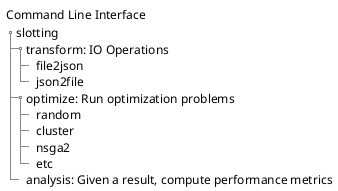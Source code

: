 @startsalt
{
Command Line Interface
{T

+ slotting
++ transform: IO Operations
+++ file2json
+++ json2file
++ optimize: Run optimization problems
+++ random
+++ cluster
+++ nsga2
+++ etc
++ analysis: Given a result, compute performance metrics

}
}
@endsalt